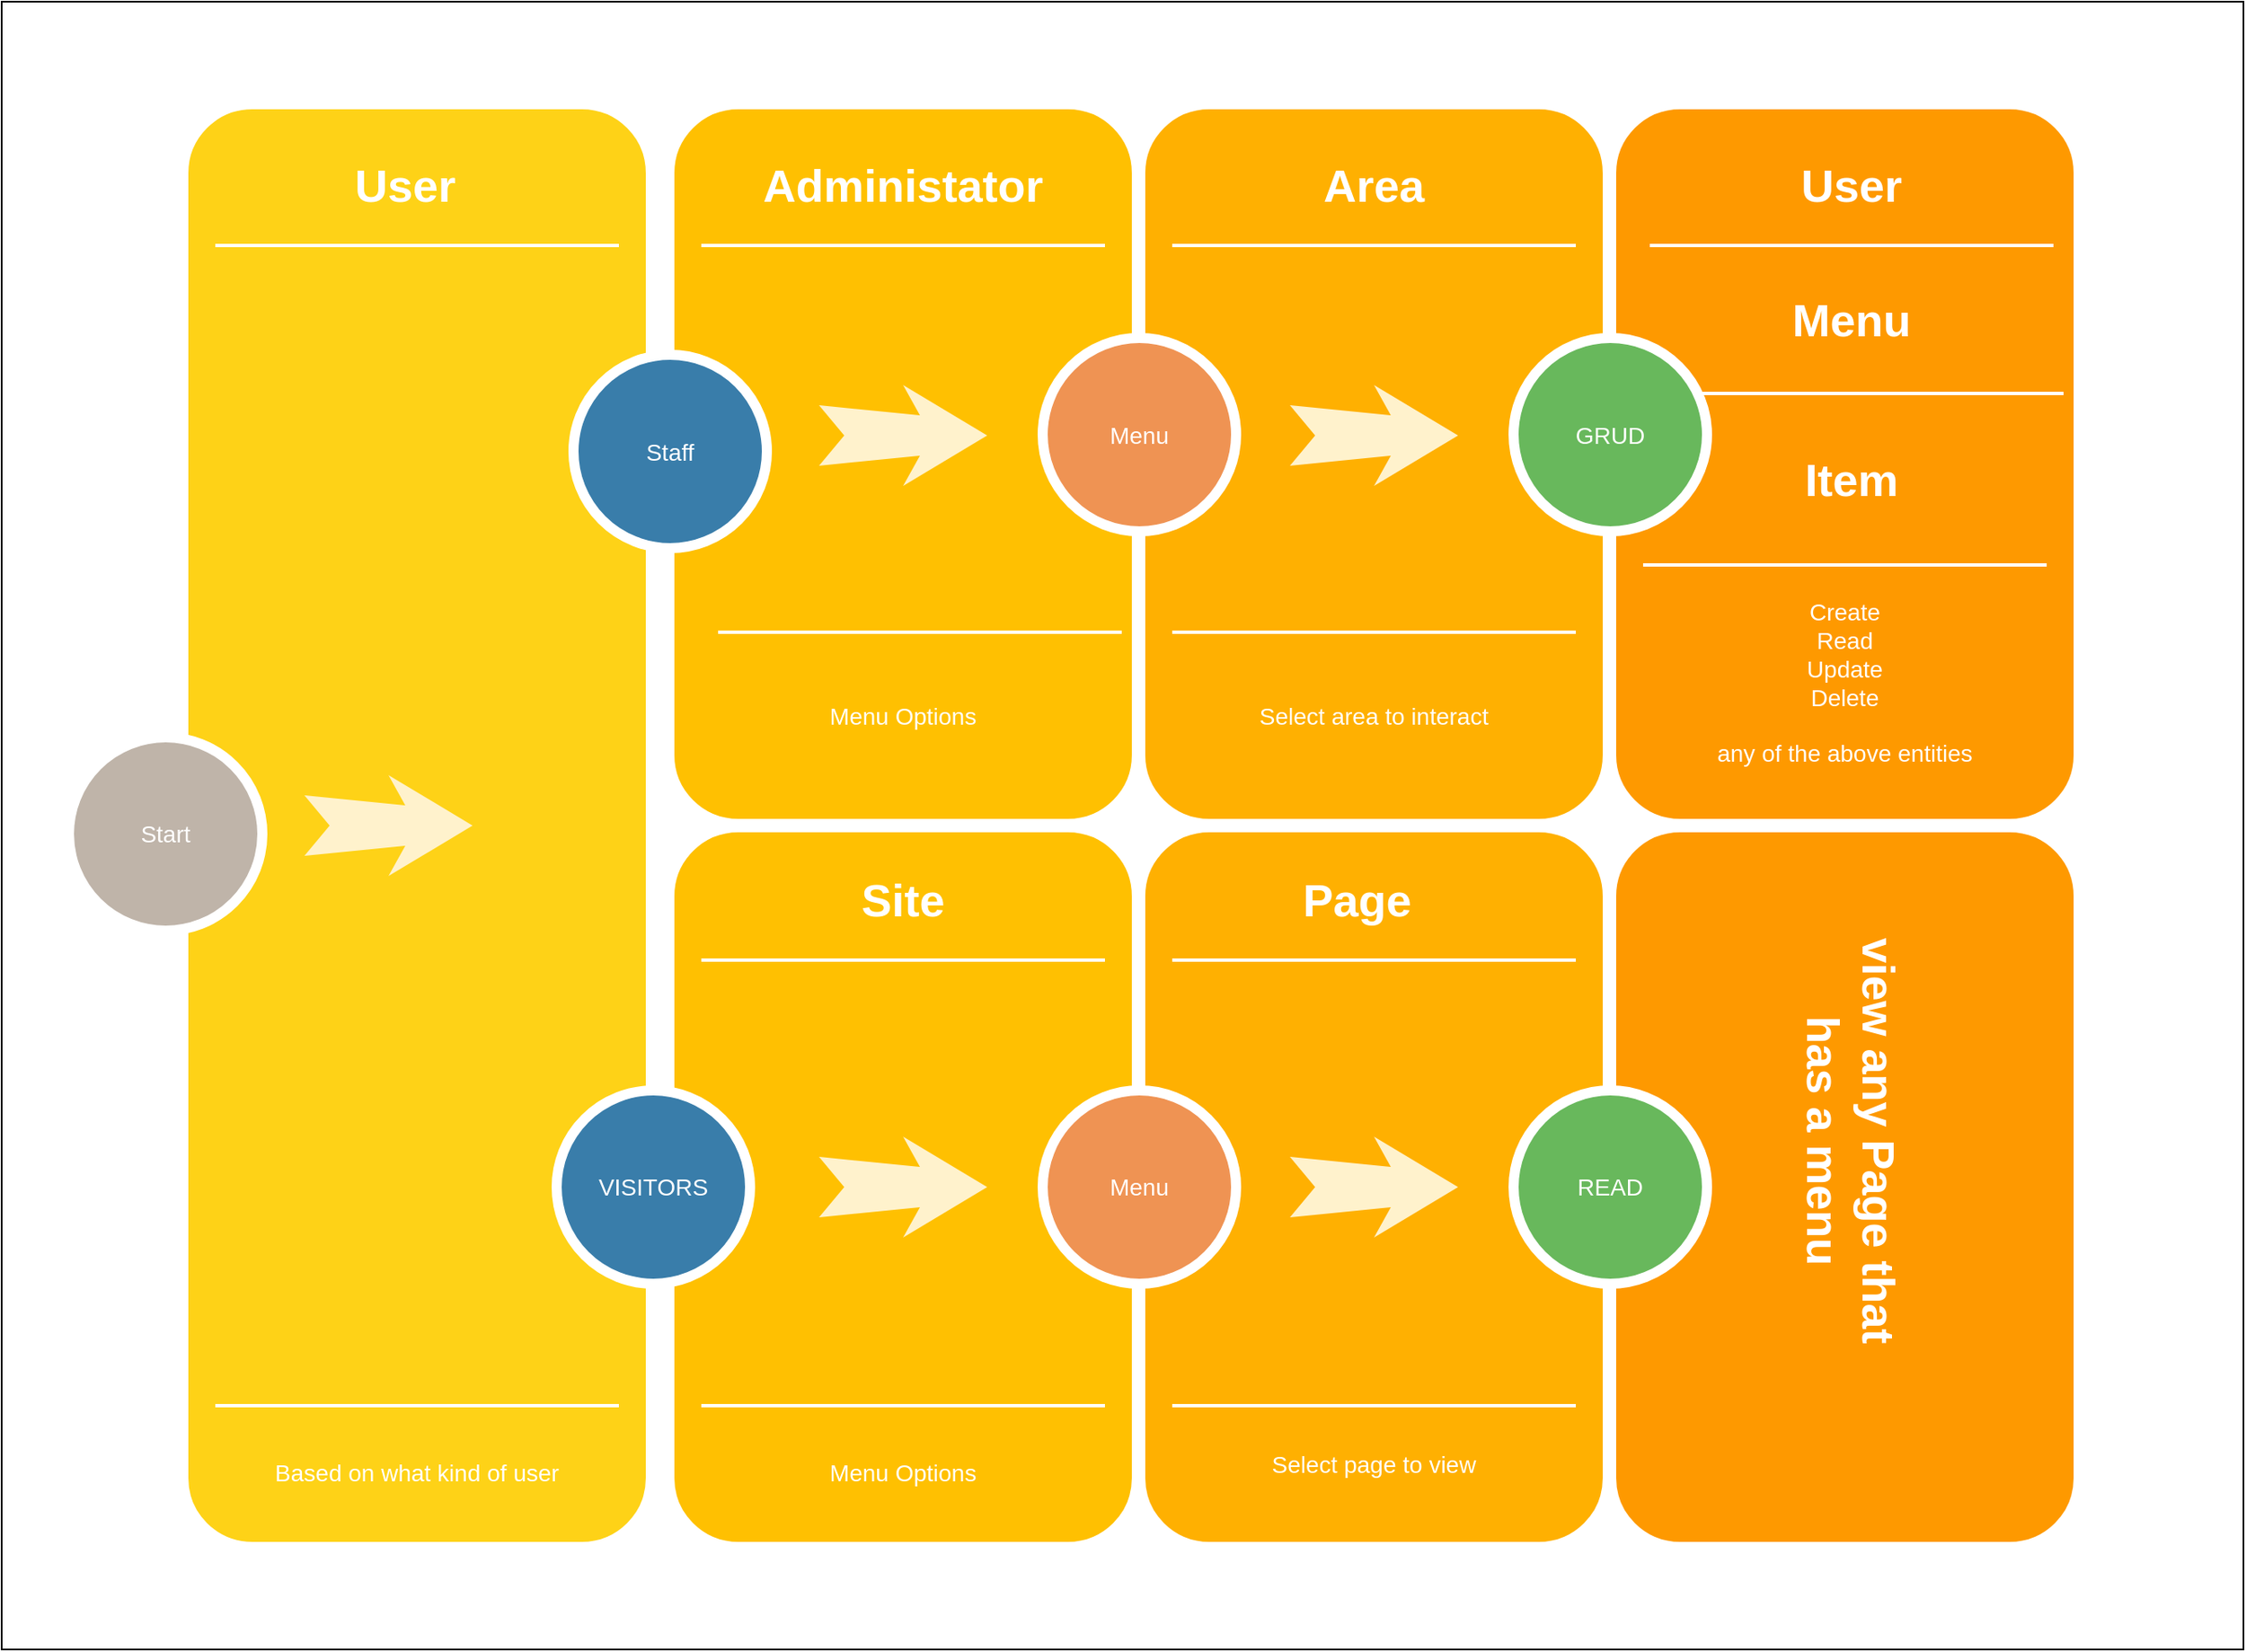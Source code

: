 <mxfile version="17.2.4" type="device"><diagram name="Page-1" id="12e1b939-464a-85fe-373e-61e167be1490"><mxGraphModel dx="3149" dy="1706" grid="1" gridSize="10" guides="1" tooltips="1" connect="1" arrows="1" fold="1" page="1" pageScale="1.5" pageWidth="1169" pageHeight="826" background="none" math="0" shadow="0"><root><mxCell id="0"/><mxCell id="1" parent="0"/><mxCell id="wXhz-SUckKq0bV46xB_K-23" value="" style="rounded=0;whiteSpace=wrap;html=1;" vertex="1" parent="1"><mxGeometry x="210" y="130" width="1333" height="980" as="geometry"/></mxCell><mxCell id="wXhz-SUckKq0bV46xB_K-21" value="" style="whiteSpace=wrap;html=1;rounded=1;shadow=0;strokeWidth=8;fontSize=20;align=center;fillColor=#FE9900;strokeColor=#FFFFFF;" vertex="1" parent="1"><mxGeometry x="1166" y="620" width="280" height="430" as="geometry"/></mxCell><mxCell id="60da8b9f42644d3a-2" value="" style="whiteSpace=wrap;html=1;rounded=1;shadow=0;strokeWidth=8;fontSize=20;align=center;fillColor=#FED217;strokeColor=#FFFFFF;" parent="1" vertex="1"><mxGeometry x="317" y="190" width="280" height="860" as="geometry"/></mxCell><mxCell id="60da8b9f42644d3a-3" value="User" style="text;html=1;strokeColor=none;fillColor=none;align=center;verticalAlign=middle;whiteSpace=wrap;rounded=0;shadow=0;fontSize=27;fontColor=#FFFFFF;fontStyle=1" parent="1" vertex="1"><mxGeometry x="310" y="210" width="280" height="60" as="geometry"/></mxCell><mxCell id="60da8b9f42644d3a-4" value="Based on what kind of user" style="text;html=1;strokeColor=none;fillColor=none;align=center;verticalAlign=middle;whiteSpace=wrap;rounded=0;shadow=0;fontSize=14;fontColor=#FFFFFF;" parent="1" vertex="1"><mxGeometry x="317" y="960" width="280" height="90" as="geometry"/></mxCell><mxCell id="60da8b9f42644d3a-6" value="" style="line;strokeWidth=2;html=1;rounded=0;shadow=0;fontSize=27;align=center;fillColor=none;strokeColor=#FFFFFF;" parent="1" vertex="1"><mxGeometry x="337" y="270" width="240" height="10" as="geometry"/></mxCell><mxCell id="60da8b9f42644d3a-7" value="" style="line;strokeWidth=2;html=1;rounded=0;shadow=0;fontSize=27;align=center;fillColor=none;strokeColor=#FFFFFF;" parent="1" vertex="1"><mxGeometry x="337" y="960" width="240" height="10" as="geometry"/></mxCell><mxCell id="60da8b9f42644d3a-8" value="Start" style="ellipse;whiteSpace=wrap;html=1;rounded=0;shadow=0;strokeWidth=6;fontSize=14;align=center;fillColor=#BFB4A9;strokeColor=#FFFFFF;fontColor=#FFFFFF;" parent="1" vertex="1"><mxGeometry x="250" y="567.5" width="115" height="115" as="geometry"/></mxCell><mxCell id="60da8b9f42644d3a-9" value="" style="html=1;shadow=0;dashed=0;align=center;verticalAlign=middle;shape=mxgraph.arrows2.stylisedArrow;dy=0.6;dx=40;notch=15;feather=0.4;rounded=0;strokeWidth=1;fontSize=27;strokeColor=none;fillColor=#fff2cc;" parent="1" vertex="1"><mxGeometry x="390" y="590" width="100" height="60" as="geometry"/></mxCell><mxCell id="60da8b9f42644d3a-17" value="" style="whiteSpace=wrap;html=1;rounded=1;shadow=0;strokeWidth=8;fontSize=20;align=center;fillColor=#FFC001;strokeColor=#FFFFFF;" parent="1" vertex="1"><mxGeometry x="606" y="190" width="280" height="430" as="geometry"/></mxCell><mxCell id="60da8b9f42644d3a-18" value="Administator" style="text;html=1;strokeColor=none;fillColor=none;align=center;verticalAlign=middle;whiteSpace=wrap;rounded=0;shadow=0;fontSize=27;fontColor=#FFFFFF;fontStyle=1" parent="1" vertex="1"><mxGeometry x="606" y="210" width="280" height="60" as="geometry"/></mxCell><mxCell id="60da8b9f42644d3a-19" value="Menu Options" style="text;html=1;strokeColor=none;fillColor=none;align=center;verticalAlign=middle;whiteSpace=wrap;rounded=0;shadow=0;fontSize=14;fontColor=#FFFFFF;" parent="1" vertex="1"><mxGeometry x="606" y="510" width="280" height="90" as="geometry"/></mxCell><mxCell id="60da8b9f42644d3a-20" value="" style="line;strokeWidth=2;html=1;rounded=0;shadow=0;fontSize=27;align=center;fillColor=none;strokeColor=#FFFFFF;" parent="1" vertex="1"><mxGeometry x="626" y="270" width="240" height="10" as="geometry"/></mxCell><mxCell id="60da8b9f42644d3a-22" value="Staff" style="ellipse;whiteSpace=wrap;html=1;rounded=0;shadow=0;strokeWidth=6;fontSize=14;align=center;fillColor=#397DAA;strokeColor=#FFFFFF;fontColor=#FFFFFF;" parent="1" vertex="1"><mxGeometry x="550" y="340" width="115" height="115" as="geometry"/></mxCell><mxCell id="60da8b9f42644d3a-23" value="" style="html=1;shadow=0;dashed=0;align=center;verticalAlign=middle;shape=mxgraph.arrows2.stylisedArrow;dy=0.6;dx=40;notch=15;feather=0.4;rounded=0;strokeWidth=1;fontSize=27;strokeColor=none;fillColor=#fff2cc;" parent="1" vertex="1"><mxGeometry x="696" y="358" width="100" height="60" as="geometry"/></mxCell><mxCell id="60da8b9f42644d3a-24" value="" style="whiteSpace=wrap;html=1;rounded=1;shadow=0;strokeWidth=8;fontSize=20;align=center;fillColor=#FFB001;strokeColor=#FFFFFF;" parent="1" vertex="1"><mxGeometry x="886" y="190" width="280" height="430" as="geometry"/></mxCell><mxCell id="60da8b9f42644d3a-25" value="Area" style="text;html=1;strokeColor=none;fillColor=none;align=center;verticalAlign=middle;whiteSpace=wrap;rounded=0;shadow=0;fontSize=27;fontColor=#FFFFFF;fontStyle=1" parent="1" vertex="1"><mxGeometry x="886" y="210" width="280" height="60" as="geometry"/></mxCell><mxCell id="60da8b9f42644d3a-26" value="Select area to interact" style="text;html=1;strokeColor=none;fillColor=none;align=center;verticalAlign=middle;whiteSpace=wrap;rounded=0;shadow=0;fontSize=14;fontColor=#FFFFFF;" parent="1" vertex="1"><mxGeometry x="886" y="510" width="280" height="90" as="geometry"/></mxCell><mxCell id="60da8b9f42644d3a-27" value="" style="line;strokeWidth=2;html=1;rounded=0;shadow=0;fontSize=27;align=center;fillColor=none;strokeColor=#FFFFFF;" parent="1" vertex="1"><mxGeometry x="906" y="270" width="240" height="10" as="geometry"/></mxCell><mxCell id="60da8b9f42644d3a-28" value="" style="line;strokeWidth=2;html=1;rounded=0;shadow=0;fontSize=27;align=center;fillColor=none;strokeColor=#FFFFFF;" parent="1" vertex="1"><mxGeometry x="906" y="500" width="240" height="10" as="geometry"/></mxCell><mxCell id="60da8b9f42644d3a-29" value="Menu" style="ellipse;whiteSpace=wrap;html=1;rounded=0;shadow=0;strokeWidth=6;fontSize=14;align=center;fillColor=#EF9353;strokeColor=#FFFFFF;fontColor=#FFFFFF;" parent="1" vertex="1"><mxGeometry x="829" y="330" width="115" height="115" as="geometry"/></mxCell><mxCell id="60da8b9f42644d3a-30" value="" style="html=1;shadow=0;dashed=0;align=center;verticalAlign=middle;shape=mxgraph.arrows2.stylisedArrow;dy=0.6;dx=40;notch=15;feather=0.4;rounded=0;strokeWidth=1;fontSize=27;strokeColor=none;fillColor=#fff2cc;" parent="1" vertex="1"><mxGeometry x="976" y="358" width="100" height="60" as="geometry"/></mxCell><mxCell id="60da8b9f42644d3a-31" value="" style="whiteSpace=wrap;html=1;rounded=1;shadow=0;strokeWidth=8;fontSize=20;align=center;fillColor=#FE9900;strokeColor=#FFFFFF;" parent="1" vertex="1"><mxGeometry x="1166" y="190" width="280" height="430" as="geometry"/></mxCell><mxCell id="60da8b9f42644d3a-32" value="User" style="text;html=1;strokeColor=none;fillColor=none;align=center;verticalAlign=middle;whiteSpace=wrap;rounded=0;shadow=0;fontSize=27;fontColor=#FFFFFF;fontStyle=1" parent="1" vertex="1"><mxGeometry x="1170" y="210" width="280" height="60" as="geometry"/></mxCell><mxCell id="60da8b9f42644d3a-34" value="" style="line;strokeWidth=2;html=1;rounded=0;shadow=0;fontSize=27;align=center;fillColor=none;strokeColor=#FFFFFF;" parent="1" vertex="1"><mxGeometry x="1190" y="270" width="240" height="10" as="geometry"/></mxCell><mxCell id="60da8b9f42644d3a-35" value="" style="line;strokeWidth=2;html=1;rounded=0;shadow=0;fontSize=27;align=center;fillColor=none;strokeColor=#FFFFFF;" parent="1" vertex="1"><mxGeometry x="1186" y="460" width="240" height="10" as="geometry"/></mxCell><mxCell id="wXhz-SUckKq0bV46xB_K-1" value="" style="whiteSpace=wrap;html=1;rounded=1;shadow=0;strokeWidth=8;fontSize=20;align=center;fillColor=#FFC001;strokeColor=#FFFFFF;" vertex="1" parent="1"><mxGeometry x="606" y="620" width="280" height="430" as="geometry"/></mxCell><mxCell id="wXhz-SUckKq0bV46xB_K-3" value="Site" style="text;html=1;strokeColor=none;fillColor=none;align=center;verticalAlign=middle;whiteSpace=wrap;rounded=0;shadow=0;fontSize=27;fontColor=#FFFFFF;fontStyle=1" vertex="1" parent="1"><mxGeometry x="606" y="635" width="280" height="60" as="geometry"/></mxCell><mxCell id="wXhz-SUckKq0bV46xB_K-4" value="" style="line;strokeWidth=2;html=1;rounded=0;shadow=0;fontSize=27;align=center;fillColor=none;strokeColor=#FFFFFF;" vertex="1" parent="1"><mxGeometry x="626" y="695" width="240" height="10" as="geometry"/></mxCell><mxCell id="wXhz-SUckKq0bV46xB_K-2" value="VISITORS" style="ellipse;whiteSpace=wrap;html=1;rounded=0;shadow=0;strokeWidth=6;fontSize=14;align=center;fillColor=#397DAA;strokeColor=#FFFFFF;fontColor=#FFFFFF;" vertex="1" parent="1"><mxGeometry x="540" y="777.5" width="115" height="115" as="geometry"/></mxCell><mxCell id="wXhz-SUckKq0bV46xB_K-5" value="" style="line;strokeWidth=2;html=1;rounded=0;shadow=0;fontSize=27;align=center;fillColor=none;strokeColor=#FFFFFF;" vertex="1" parent="1"><mxGeometry x="636" y="500" width="240" height="10" as="geometry"/></mxCell><mxCell id="60da8b9f42644d3a-21" value="" style="line;strokeWidth=2;html=1;rounded=0;shadow=0;fontSize=27;align=center;fillColor=none;strokeColor=#FFFFFF;" parent="1" vertex="1"><mxGeometry x="626" y="960" width="240" height="10" as="geometry"/></mxCell><mxCell id="wXhz-SUckKq0bV46xB_K-7" value="Menu Options" style="text;html=1;strokeColor=none;fillColor=none;align=center;verticalAlign=middle;whiteSpace=wrap;rounded=0;shadow=0;fontSize=14;fontColor=#FFFFFF;" vertex="1" parent="1"><mxGeometry x="606" y="960" width="280" height="90" as="geometry"/></mxCell><mxCell id="wXhz-SUckKq0bV46xB_K-8" value="" style="html=1;shadow=0;dashed=0;align=center;verticalAlign=middle;shape=mxgraph.arrows2.stylisedArrow;dy=0.6;dx=40;notch=15;feather=0.4;rounded=0;strokeWidth=1;fontSize=27;strokeColor=none;fillColor=#fff2cc;" vertex="1" parent="1"><mxGeometry x="696" y="805" width="100" height="60" as="geometry"/></mxCell><mxCell id="wXhz-SUckKq0bV46xB_K-16" value="" style="line;strokeWidth=2;html=1;rounded=0;shadow=0;fontSize=27;align=center;fillColor=none;strokeColor=#FFFFFF;" vertex="1" parent="1"><mxGeometry x="1196" y="358" width="240" height="10" as="geometry"/></mxCell><mxCell id="wXhz-SUckKq0bV46xB_K-9" value="" style="whiteSpace=wrap;html=1;rounded=1;shadow=0;strokeWidth=8;fontSize=20;align=center;fillColor=#FFB001;strokeColor=#FFFFFF;" vertex="1" parent="1"><mxGeometry x="886" y="620" width="280" height="430" as="geometry"/></mxCell><mxCell id="wXhz-SUckKq0bV46xB_K-10" value="Menu" style="ellipse;whiteSpace=wrap;html=1;rounded=0;shadow=0;strokeWidth=6;fontSize=14;align=center;fillColor=#EF9353;strokeColor=#FFFFFF;fontColor=#FFFFFF;" vertex="1" parent="1"><mxGeometry x="829" y="777.5" width="115" height="115" as="geometry"/></mxCell><mxCell id="wXhz-SUckKq0bV46xB_K-11" value="Page" style="text;html=1;strokeColor=none;fillColor=none;align=center;verticalAlign=middle;whiteSpace=wrap;rounded=0;shadow=0;fontSize=27;fontColor=#FFFFFF;fontStyle=1" vertex="1" parent="1"><mxGeometry x="876" y="635" width="280" height="60" as="geometry"/></mxCell><mxCell id="wXhz-SUckKq0bV46xB_K-12" value="" style="line;strokeWidth=2;html=1;rounded=0;shadow=0;fontSize=27;align=center;fillColor=none;strokeColor=#FFFFFF;" vertex="1" parent="1"><mxGeometry x="906" y="695" width="240" height="10" as="geometry"/></mxCell><mxCell id="wXhz-SUckKq0bV46xB_K-13" value="&lt;div&gt;Select page to view&lt;/div&gt;" style="text;html=1;strokeColor=none;fillColor=none;align=center;verticalAlign=middle;whiteSpace=wrap;rounded=0;shadow=0;fontSize=14;fontColor=#FFFFFF;" vertex="1" parent="1"><mxGeometry x="886" y="955" width="280" height="90" as="geometry"/></mxCell><mxCell id="wXhz-SUckKq0bV46xB_K-14" value="" style="line;strokeWidth=2;html=1;rounded=0;shadow=0;fontSize=27;align=center;fillColor=none;strokeColor=#FFFFFF;" vertex="1" parent="1"><mxGeometry x="906" y="960" width="240" height="10" as="geometry"/></mxCell><mxCell id="wXhz-SUckKq0bV46xB_K-15" value="Menu" style="text;html=1;strokeColor=none;fillColor=none;align=center;verticalAlign=middle;whiteSpace=wrap;rounded=0;shadow=0;fontSize=27;fontColor=#FFFFFF;fontStyle=1" vertex="1" parent="1"><mxGeometry x="1170" y="290" width="280" height="60" as="geometry"/></mxCell><mxCell id="60da8b9f42644d3a-36" value="GRUD" style="ellipse;whiteSpace=wrap;html=1;rounded=0;shadow=0;strokeWidth=6;fontSize=14;align=center;fillColor=#68B85C;strokeColor=#FFFFFF;fontColor=#FFFFFF;" parent="1" vertex="1"><mxGeometry x="1109" y="330" width="115" height="115" as="geometry"/></mxCell><mxCell id="wXhz-SUckKq0bV46xB_K-17" value="Item" style="text;html=1;strokeColor=none;fillColor=none;align=center;verticalAlign=middle;whiteSpace=wrap;rounded=0;shadow=0;fontSize=27;fontColor=#FFFFFF;fontStyle=1" vertex="1" parent="1"><mxGeometry x="1170" y="385" width="280" height="60" as="geometry"/></mxCell><mxCell id="wXhz-SUckKq0bV46xB_K-18" value="&lt;div&gt;Create&lt;/div&gt;&lt;div&gt;Read&lt;/div&gt;&lt;div&gt;Update&lt;/div&gt;&lt;div&gt;Delete&lt;/div&gt;&lt;div&gt;&lt;br&gt;&lt;/div&gt;&lt;div&gt;any of the above entities&lt;br&gt;&lt;/div&gt;" style="text;html=1;strokeColor=none;fillColor=none;align=center;verticalAlign=middle;whiteSpace=wrap;rounded=0;shadow=0;fontSize=14;fontColor=#FFFFFF;" vertex="1" parent="1"><mxGeometry x="1166" y="490" width="280" height="90" as="geometry"/></mxCell><mxCell id="wXhz-SUckKq0bV46xB_K-19" value="" style="html=1;shadow=0;dashed=0;align=center;verticalAlign=middle;shape=mxgraph.arrows2.stylisedArrow;dy=0.6;dx=40;notch=15;feather=0.4;rounded=0;strokeWidth=1;fontSize=27;strokeColor=none;fillColor=#fff2cc;" vertex="1" parent="1"><mxGeometry x="976" y="805" width="100" height="60" as="geometry"/></mxCell><mxCell id="wXhz-SUckKq0bV46xB_K-20" value="READ" style="ellipse;whiteSpace=wrap;html=1;rounded=0;shadow=0;strokeWidth=6;fontSize=14;align=center;fillColor=#68B85C;strokeColor=#FFFFFF;fontColor=#FFFFFF;" vertex="1" parent="1"><mxGeometry x="1109" y="777.5" width="115" height="115" as="geometry"/></mxCell><mxCell id="wXhz-SUckKq0bV46xB_K-22" value="&lt;div&gt;view any Page that has a menu&lt;/div&gt;" style="text;html=1;strokeColor=none;fillColor=none;align=center;verticalAlign=middle;whiteSpace=wrap;rounded=0;shadow=0;fontSize=27;fontColor=#FFFFFF;fontStyle=1;rotation=90;" vertex="1" parent="1"><mxGeometry x="1170" y="777.5" width="280" height="60" as="geometry"/></mxCell></root></mxGraphModel></diagram></mxfile>